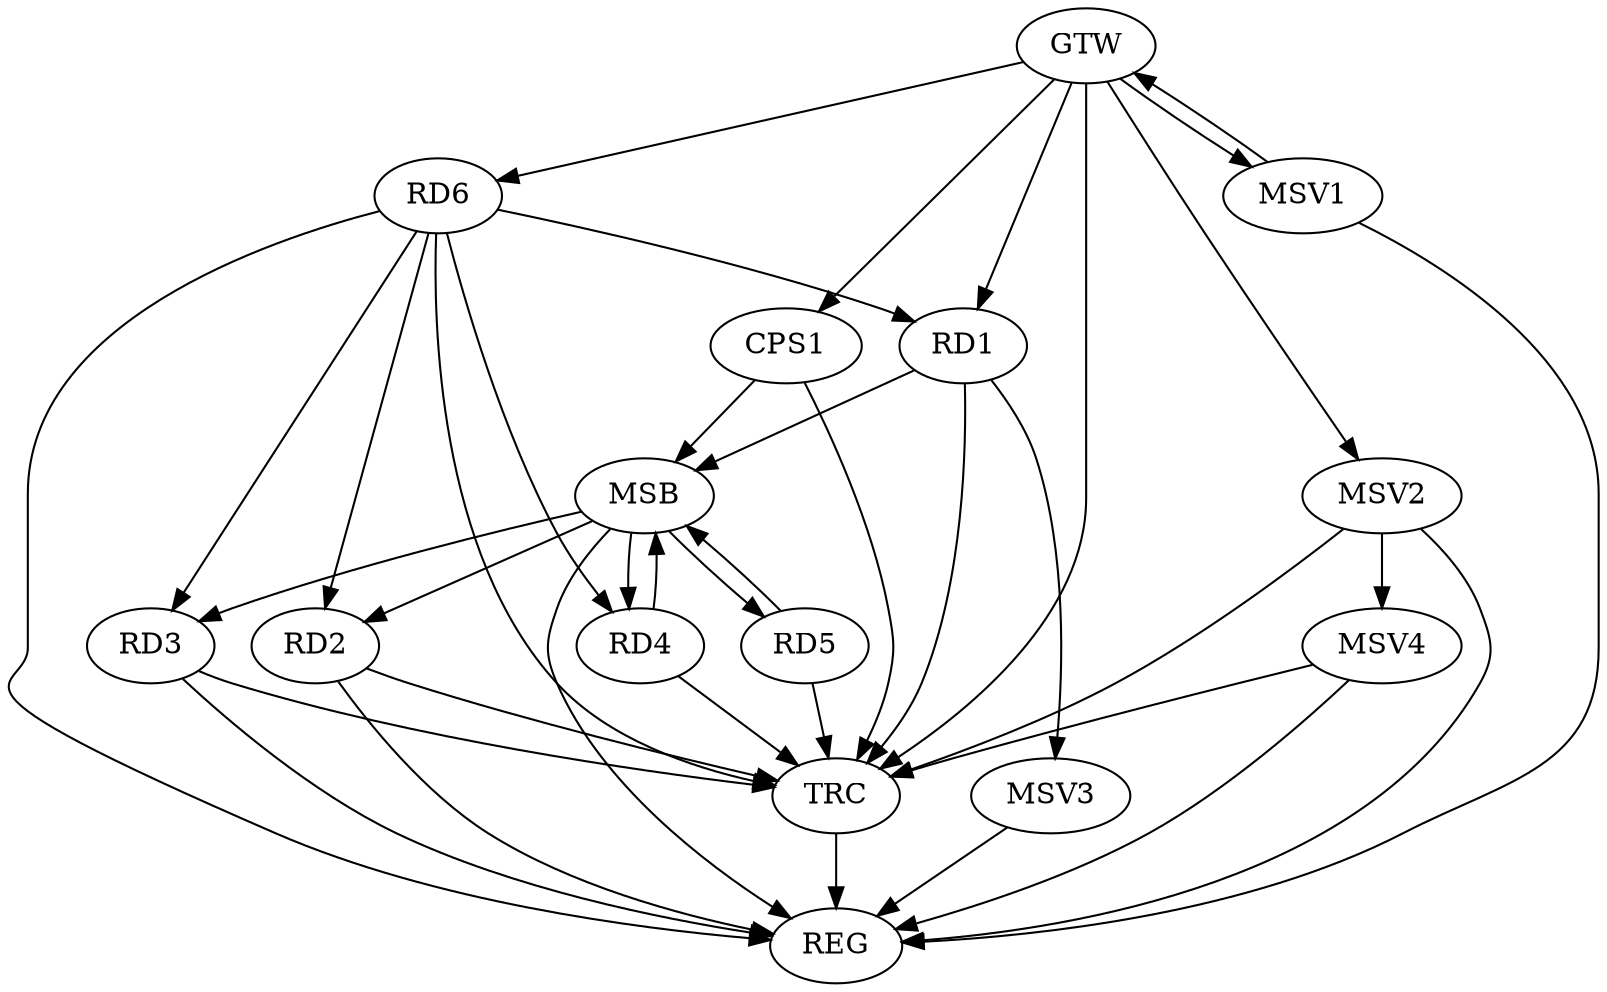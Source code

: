 strict digraph G {
  RD1 [ label="RD1" ];
  RD2 [ label="RD2" ];
  RD3 [ label="RD3" ];
  RD4 [ label="RD4" ];
  RD5 [ label="RD5" ];
  RD6 [ label="RD6" ];
  CPS1 [ label="CPS1" ];
  GTW [ label="GTW" ];
  REG [ label="REG" ];
  MSB [ label="MSB" ];
  TRC [ label="TRC" ];
  MSV1 [ label="MSV1" ];
  MSV2 [ label="MSV2" ];
  MSV3 [ label="MSV3" ];
  MSV4 [ label="MSV4" ];
  RD6 -> RD2;
  GTW -> RD1;
  GTW -> RD6;
  GTW -> CPS1;
  RD2 -> REG;
  RD3 -> REG;
  RD1 -> MSB;
  MSB -> RD2;
  MSB -> REG;
  RD4 -> MSB;
  RD5 -> MSB;
  CPS1 -> MSB;
  MSB -> RD3;
  MSB -> RD4;
  MSB -> RD5;
  RD1 -> TRC;
  RD2 -> TRC;
  RD3 -> TRC;
  RD4 -> TRC;
  RD5 -> TRC;
  RD6 -> TRC;
  CPS1 -> TRC;
  GTW -> TRC;
  TRC -> REG;
  RD6 -> REG;
  RD6 -> RD4;
  RD6 -> RD3;
  RD6 -> RD1;
  MSV1 -> GTW;
  GTW -> MSV1;
  MSV1 -> REG;
  GTW -> MSV2;
  MSV2 -> REG;
  MSV2 -> TRC;
  RD1 -> MSV3;
  MSV3 -> REG;
  MSV2 -> MSV4;
  MSV4 -> REG;
  MSV4 -> TRC;
}

